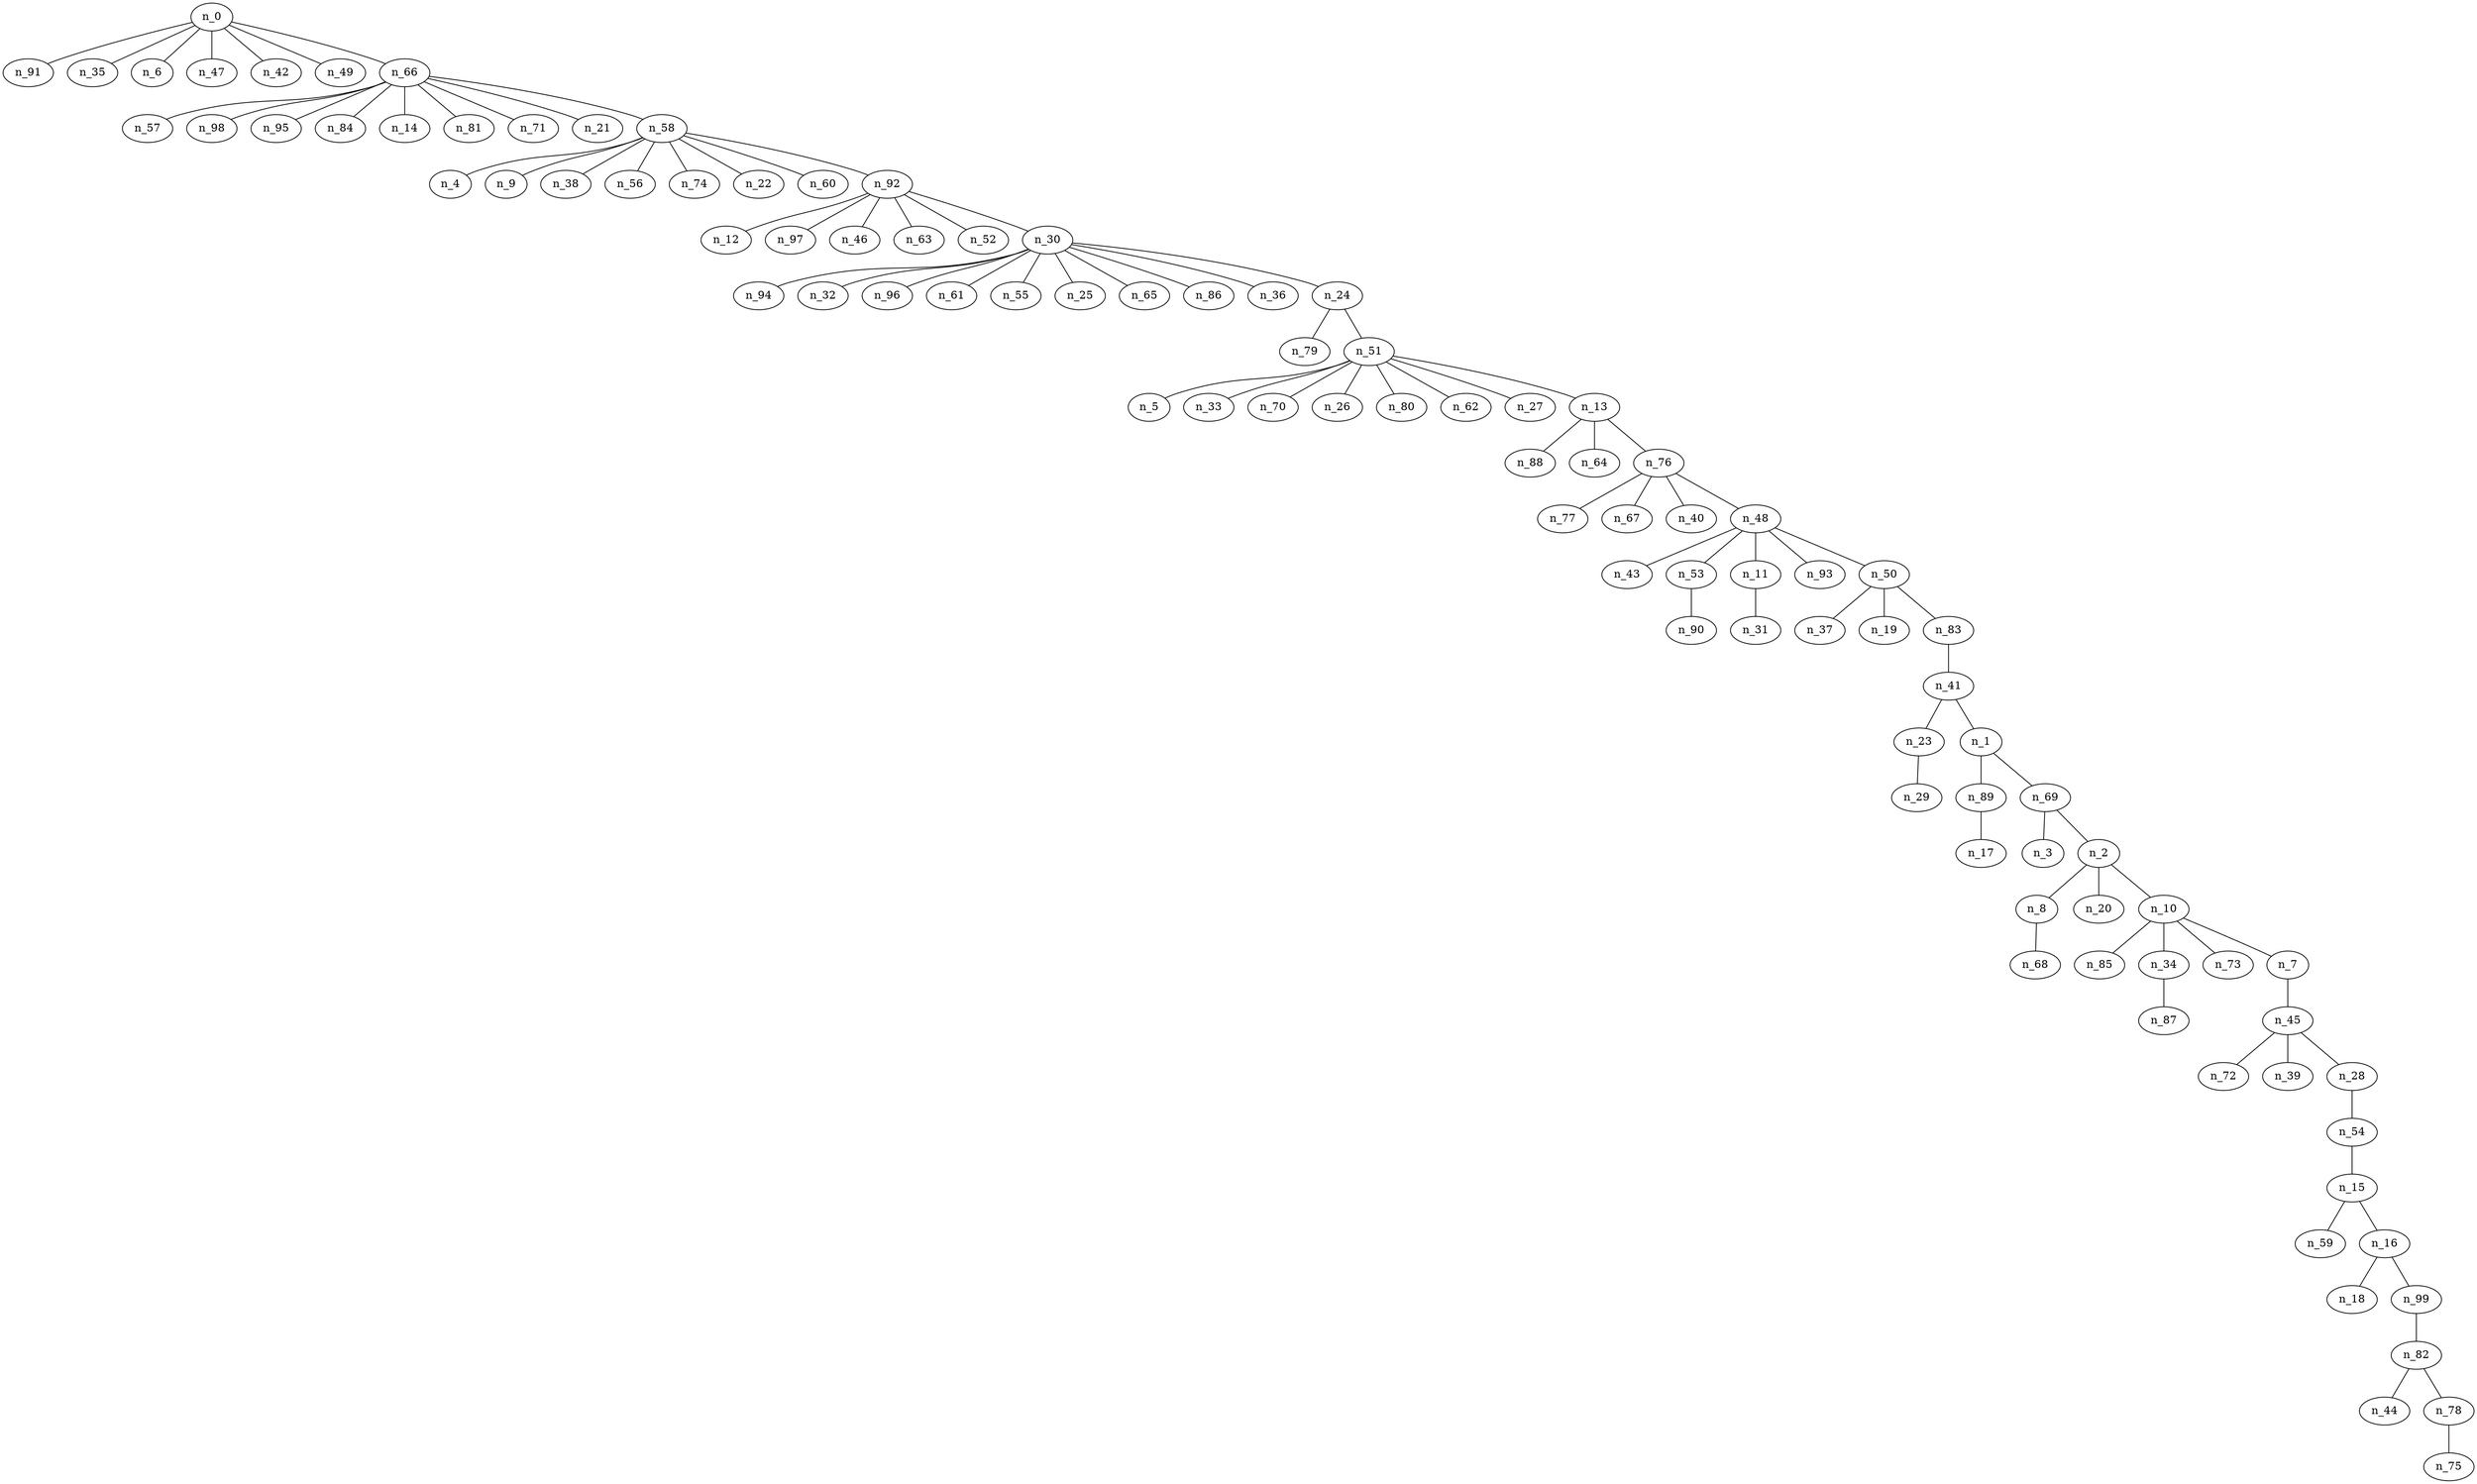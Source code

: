 graph grafoErdosRenyi_100_400_DFS_I  {
n_0;
n_91;
n_35;
n_6;
n_47;
n_42;
n_49;
n_66;
n_57;
n_98;
n_95;
n_84;
n_14;
n_81;
n_71;
n_21;
n_58;
n_4;
n_9;
n_38;
n_56;
n_74;
n_22;
n_60;
n_92;
n_12;
n_97;
n_46;
n_63;
n_52;
n_30;
n_94;
n_32;
n_96;
n_61;
n_55;
n_25;
n_65;
n_86;
n_36;
n_24;
n_79;
n_51;
n_5;
n_33;
n_70;
n_26;
n_80;
n_62;
n_27;
n_13;
n_88;
n_64;
n_76;
n_77;
n_67;
n_40;
n_48;
n_43;
n_53;
n_11;
n_93;
n_50;
n_37;
n_19;
n_83;
n_41;
n_23;
n_1;
n_89;
n_69;
n_3;
n_2;
n_8;
n_20;
n_10;
n_85;
n_34;
n_73;
n_7;
n_45;
n_72;
n_39;
n_28;
n_54;
n_15;
n_59;
n_16;
n_18;
n_99;
n_82;
n_44;
n_78;
n_75;
n_87;
n_68;
n_17;
n_29;
n_31;
n_90;
n_0 -- n_91;
n_0 -- n_35;
n_0 -- n_6;
n_0 -- n_47;
n_0 -- n_42;
n_0 -- n_49;
n_0 -- n_66;
n_66 -- n_57;
n_66 -- n_98;
n_66 -- n_95;
n_66 -- n_84;
n_66 -- n_14;
n_66 -- n_81;
n_66 -- n_71;
n_66 -- n_21;
n_66 -- n_58;
n_58 -- n_4;
n_58 -- n_9;
n_58 -- n_38;
n_58 -- n_56;
n_58 -- n_74;
n_58 -- n_22;
n_58 -- n_60;
n_58 -- n_92;
n_92 -- n_12;
n_92 -- n_97;
n_92 -- n_46;
n_92 -- n_63;
n_92 -- n_52;
n_92 -- n_30;
n_30 -- n_94;
n_30 -- n_32;
n_30 -- n_96;
n_30 -- n_61;
n_30 -- n_55;
n_30 -- n_25;
n_30 -- n_65;
n_30 -- n_86;
n_30 -- n_36;
n_30 -- n_24;
n_24 -- n_79;
n_24 -- n_51;
n_51 -- n_5;
n_51 -- n_33;
n_51 -- n_70;
n_51 -- n_26;
n_51 -- n_80;
n_51 -- n_62;
n_51 -- n_27;
n_51 -- n_13;
n_13 -- n_88;
n_13 -- n_64;
n_13 -- n_76;
n_76 -- n_77;
n_76 -- n_67;
n_76 -- n_40;
n_76 -- n_48;
n_48 -- n_43;
n_48 -- n_53;
n_48 -- n_11;
n_48 -- n_93;
n_48 -- n_50;
n_50 -- n_37;
n_50 -- n_19;
n_50 -- n_83;
n_83 -- n_41;
n_41 -- n_23;
n_41 -- n_1;
n_1 -- n_89;
n_1 -- n_69;
n_69 -- n_3;
n_69 -- n_2;
n_2 -- n_8;
n_2 -- n_20;
n_2 -- n_10;
n_10 -- n_85;
n_10 -- n_34;
n_10 -- n_73;
n_10 -- n_7;
n_7 -- n_45;
n_45 -- n_72;
n_45 -- n_39;
n_45 -- n_28;
n_28 -- n_54;
n_54 -- n_15;
n_15 -- n_59;
n_15 -- n_16;
n_16 -- n_18;
n_16 -- n_99;
n_99 -- n_82;
n_82 -- n_44;
n_82 -- n_78;
n_78 -- n_75;
n_34 -- n_87;
n_8 -- n_68;
n_89 -- n_17;
n_23 -- n_29;
n_11 -- n_31;
n_53 -- n_90;
}